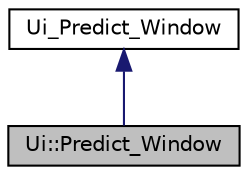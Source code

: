 digraph "Ui::Predict_Window"
{
  edge [fontname="Helvetica",fontsize="10",labelfontname="Helvetica",labelfontsize="10"];
  node [fontname="Helvetica",fontsize="10",shape=record];
  Node0 [label="Ui::Predict_Window",height=0.2,width=0.4,color="black", fillcolor="grey75", style="filled", fontcolor="black"];
  Node1 -> Node0 [dir="back",color="midnightblue",fontsize="10",style="solid"];
  Node1 [label="Ui_Predict_Window",height=0.2,width=0.4,color="black", fillcolor="white", style="filled",URL="$class_ui___predict___window.html"];
}
